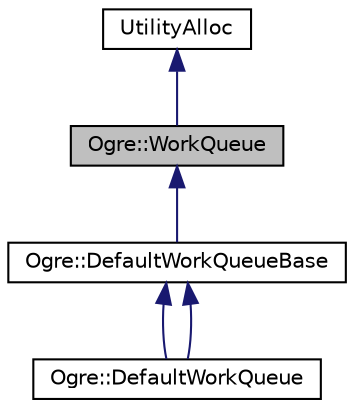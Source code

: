 digraph "Ogre::WorkQueue"
{
  bgcolor="transparent";
  edge [fontname="Helvetica",fontsize="10",labelfontname="Helvetica",labelfontsize="10"];
  node [fontname="Helvetica",fontsize="10",shape=record];
  Node0 [label="Ogre::WorkQueue",height=0.2,width=0.4,color="black", fillcolor="grey75", style="filled", fontcolor="black"];
  Node1 -> Node0 [dir="back",color="midnightblue",fontsize="10",style="solid",fontname="Helvetica"];
  Node1 [label="UtilityAlloc",height=0.2,width=0.4,color="black",URL="$class_ogre_1_1_allocated_object.html"];
  Node0 -> Node2 [dir="back",color="midnightblue",fontsize="10",style="solid",fontname="Helvetica"];
  Node2 [label="Ogre::DefaultWorkQueueBase",height=0.2,width=0.4,color="black",URL="$class_ogre_1_1_default_work_queue_base.html",tooltip="Base for a general purpose request / response style background work queue. "];
  Node2 -> Node3 [dir="back",color="midnightblue",fontsize="10",style="solid",fontname="Helvetica"];
  Node3 [label="Ogre::DefaultWorkQueue",height=0.2,width=0.4,color="black",URL="$class_ogre_1_1_default_work_queue.html",tooltip="Implementation of a general purpose request / response style background work queue. "];
  Node2 -> Node3 [dir="back",color="midnightblue",fontsize="10",style="solid",fontname="Helvetica"];
}

